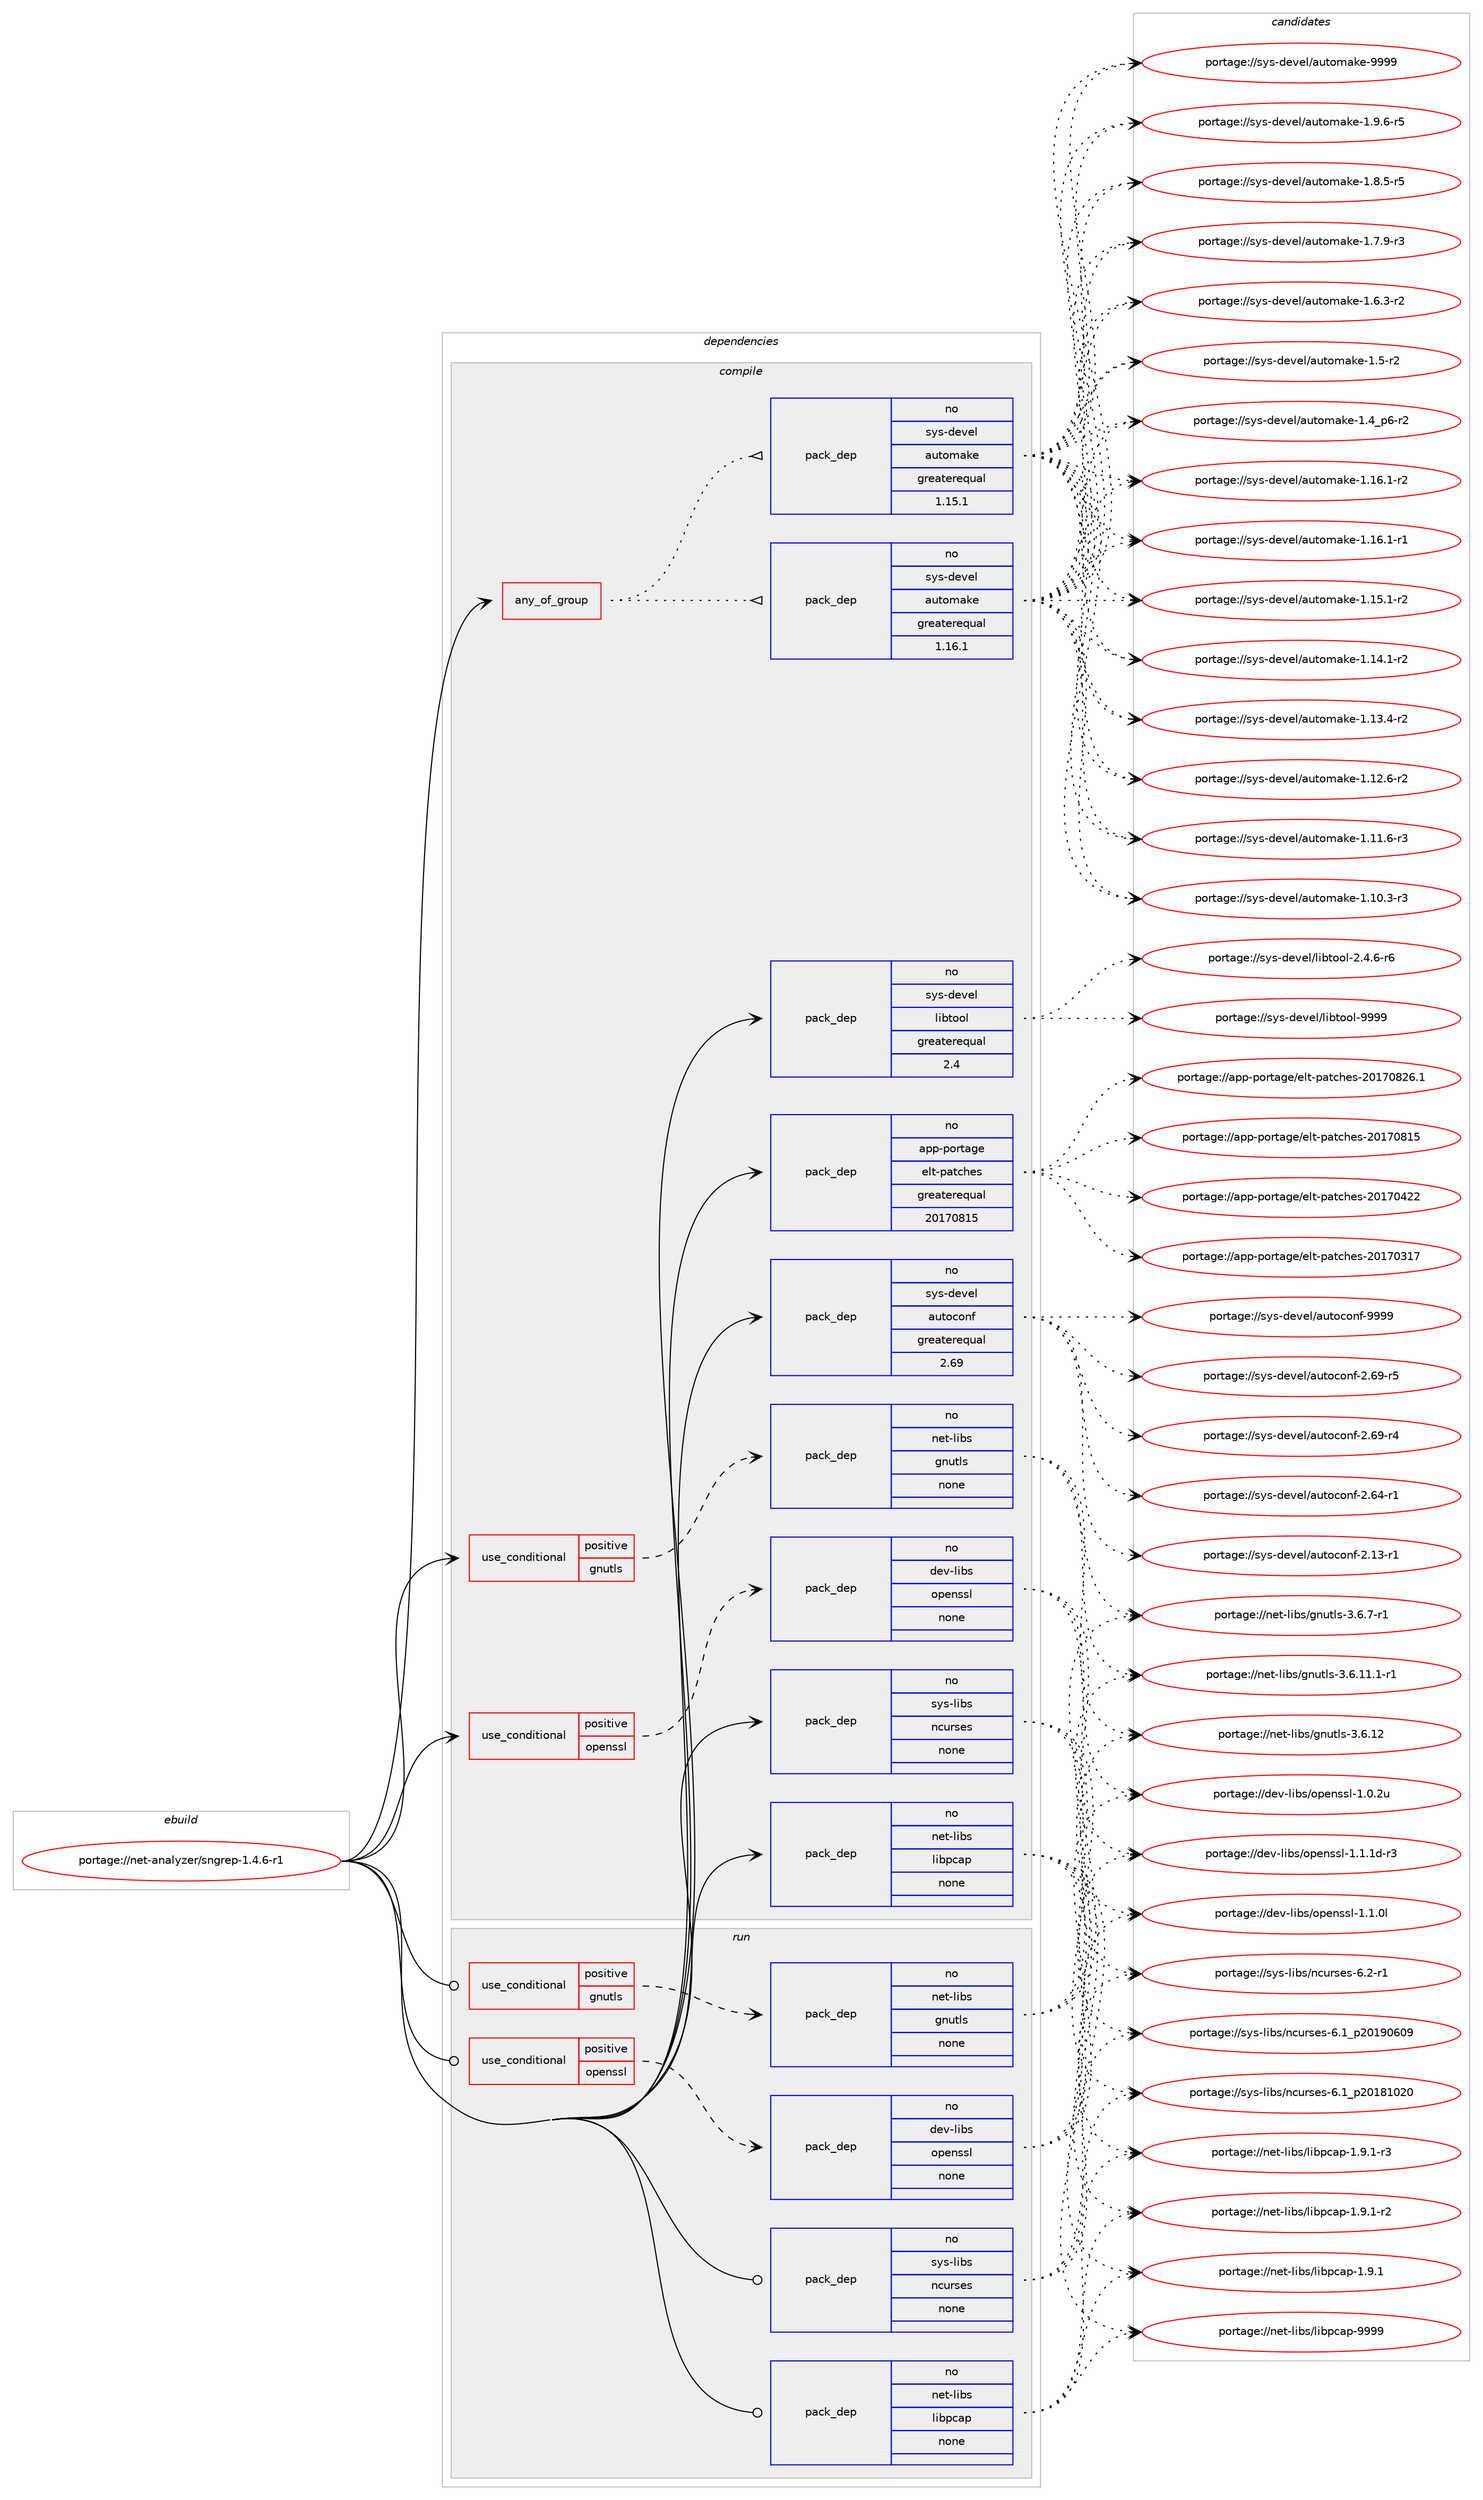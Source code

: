 digraph prolog {

# *************
# Graph options
# *************

newrank=true;
concentrate=true;
compound=true;
graph [rankdir=LR,fontname=Helvetica,fontsize=10,ranksep=1.5];#, ranksep=2.5, nodesep=0.2];
edge  [arrowhead=vee];
node  [fontname=Helvetica,fontsize=10];

# **********
# The ebuild
# **********

subgraph cluster_leftcol {
color=gray;
rank=same;
label=<<i>ebuild</i>>;
id [label="portage://net-analyzer/sngrep-1.4.6-r1", color=red, width=4, href="../net-analyzer/sngrep-1.4.6-r1.svg"];
}

# ****************
# The dependencies
# ****************

subgraph cluster_midcol {
color=gray;
label=<<i>dependencies</i>>;
subgraph cluster_compile {
fillcolor="#eeeeee";
style=filled;
label=<<i>compile</i>>;
subgraph any1582 {
dependency88694 [label=<<TABLE BORDER="0" CELLBORDER="1" CELLSPACING="0" CELLPADDING="4"><TR><TD CELLPADDING="10">any_of_group</TD></TR></TABLE>>, shape=none, color=red];subgraph pack67820 {
dependency88695 [label=<<TABLE BORDER="0" CELLBORDER="1" CELLSPACING="0" CELLPADDING="4" WIDTH="220"><TR><TD ROWSPAN="6" CELLPADDING="30">pack_dep</TD></TR><TR><TD WIDTH="110">no</TD></TR><TR><TD>sys-devel</TD></TR><TR><TD>automake</TD></TR><TR><TD>greaterequal</TD></TR><TR><TD>1.16.1</TD></TR></TABLE>>, shape=none, color=blue];
}
dependency88694:e -> dependency88695:w [weight=20,style="dotted",arrowhead="oinv"];
subgraph pack67821 {
dependency88696 [label=<<TABLE BORDER="0" CELLBORDER="1" CELLSPACING="0" CELLPADDING="4" WIDTH="220"><TR><TD ROWSPAN="6" CELLPADDING="30">pack_dep</TD></TR><TR><TD WIDTH="110">no</TD></TR><TR><TD>sys-devel</TD></TR><TR><TD>automake</TD></TR><TR><TD>greaterequal</TD></TR><TR><TD>1.15.1</TD></TR></TABLE>>, shape=none, color=blue];
}
dependency88694:e -> dependency88696:w [weight=20,style="dotted",arrowhead="oinv"];
}
id:e -> dependency88694:w [weight=20,style="solid",arrowhead="vee"];
subgraph cond19216 {
dependency88697 [label=<<TABLE BORDER="0" CELLBORDER="1" CELLSPACING="0" CELLPADDING="4"><TR><TD ROWSPAN="3" CELLPADDING="10">use_conditional</TD></TR><TR><TD>positive</TD></TR><TR><TD>gnutls</TD></TR></TABLE>>, shape=none, color=red];
subgraph pack67822 {
dependency88698 [label=<<TABLE BORDER="0" CELLBORDER="1" CELLSPACING="0" CELLPADDING="4" WIDTH="220"><TR><TD ROWSPAN="6" CELLPADDING="30">pack_dep</TD></TR><TR><TD WIDTH="110">no</TD></TR><TR><TD>net-libs</TD></TR><TR><TD>gnutls</TD></TR><TR><TD>none</TD></TR><TR><TD></TD></TR></TABLE>>, shape=none, color=blue];
}
dependency88697:e -> dependency88698:w [weight=20,style="dashed",arrowhead="vee"];
}
id:e -> dependency88697:w [weight=20,style="solid",arrowhead="vee"];
subgraph cond19217 {
dependency88699 [label=<<TABLE BORDER="0" CELLBORDER="1" CELLSPACING="0" CELLPADDING="4"><TR><TD ROWSPAN="3" CELLPADDING="10">use_conditional</TD></TR><TR><TD>positive</TD></TR><TR><TD>openssl</TD></TR></TABLE>>, shape=none, color=red];
subgraph pack67823 {
dependency88700 [label=<<TABLE BORDER="0" CELLBORDER="1" CELLSPACING="0" CELLPADDING="4" WIDTH="220"><TR><TD ROWSPAN="6" CELLPADDING="30">pack_dep</TD></TR><TR><TD WIDTH="110">no</TD></TR><TR><TD>dev-libs</TD></TR><TR><TD>openssl</TD></TR><TR><TD>none</TD></TR><TR><TD></TD></TR></TABLE>>, shape=none, color=blue];
}
dependency88699:e -> dependency88700:w [weight=20,style="dashed",arrowhead="vee"];
}
id:e -> dependency88699:w [weight=20,style="solid",arrowhead="vee"];
subgraph pack67824 {
dependency88701 [label=<<TABLE BORDER="0" CELLBORDER="1" CELLSPACING="0" CELLPADDING="4" WIDTH="220"><TR><TD ROWSPAN="6" CELLPADDING="30">pack_dep</TD></TR><TR><TD WIDTH="110">no</TD></TR><TR><TD>app-portage</TD></TR><TR><TD>elt-patches</TD></TR><TR><TD>greaterequal</TD></TR><TR><TD>20170815</TD></TR></TABLE>>, shape=none, color=blue];
}
id:e -> dependency88701:w [weight=20,style="solid",arrowhead="vee"];
subgraph pack67825 {
dependency88702 [label=<<TABLE BORDER="0" CELLBORDER="1" CELLSPACING="0" CELLPADDING="4" WIDTH="220"><TR><TD ROWSPAN="6" CELLPADDING="30">pack_dep</TD></TR><TR><TD WIDTH="110">no</TD></TR><TR><TD>net-libs</TD></TR><TR><TD>libpcap</TD></TR><TR><TD>none</TD></TR><TR><TD></TD></TR></TABLE>>, shape=none, color=blue];
}
id:e -> dependency88702:w [weight=20,style="solid",arrowhead="vee"];
subgraph pack67826 {
dependency88703 [label=<<TABLE BORDER="0" CELLBORDER="1" CELLSPACING="0" CELLPADDING="4" WIDTH="220"><TR><TD ROWSPAN="6" CELLPADDING="30">pack_dep</TD></TR><TR><TD WIDTH="110">no</TD></TR><TR><TD>sys-devel</TD></TR><TR><TD>autoconf</TD></TR><TR><TD>greaterequal</TD></TR><TR><TD>2.69</TD></TR></TABLE>>, shape=none, color=blue];
}
id:e -> dependency88703:w [weight=20,style="solid",arrowhead="vee"];
subgraph pack67827 {
dependency88704 [label=<<TABLE BORDER="0" CELLBORDER="1" CELLSPACING="0" CELLPADDING="4" WIDTH="220"><TR><TD ROWSPAN="6" CELLPADDING="30">pack_dep</TD></TR><TR><TD WIDTH="110">no</TD></TR><TR><TD>sys-devel</TD></TR><TR><TD>libtool</TD></TR><TR><TD>greaterequal</TD></TR><TR><TD>2.4</TD></TR></TABLE>>, shape=none, color=blue];
}
id:e -> dependency88704:w [weight=20,style="solid",arrowhead="vee"];
subgraph pack67828 {
dependency88705 [label=<<TABLE BORDER="0" CELLBORDER="1" CELLSPACING="0" CELLPADDING="4" WIDTH="220"><TR><TD ROWSPAN="6" CELLPADDING="30">pack_dep</TD></TR><TR><TD WIDTH="110">no</TD></TR><TR><TD>sys-libs</TD></TR><TR><TD>ncurses</TD></TR><TR><TD>none</TD></TR><TR><TD></TD></TR></TABLE>>, shape=none, color=blue];
}
id:e -> dependency88705:w [weight=20,style="solid",arrowhead="vee"];
}
subgraph cluster_compileandrun {
fillcolor="#eeeeee";
style=filled;
label=<<i>compile and run</i>>;
}
subgraph cluster_run {
fillcolor="#eeeeee";
style=filled;
label=<<i>run</i>>;
subgraph cond19218 {
dependency88706 [label=<<TABLE BORDER="0" CELLBORDER="1" CELLSPACING="0" CELLPADDING="4"><TR><TD ROWSPAN="3" CELLPADDING="10">use_conditional</TD></TR><TR><TD>positive</TD></TR><TR><TD>gnutls</TD></TR></TABLE>>, shape=none, color=red];
subgraph pack67829 {
dependency88707 [label=<<TABLE BORDER="0" CELLBORDER="1" CELLSPACING="0" CELLPADDING="4" WIDTH="220"><TR><TD ROWSPAN="6" CELLPADDING="30">pack_dep</TD></TR><TR><TD WIDTH="110">no</TD></TR><TR><TD>net-libs</TD></TR><TR><TD>gnutls</TD></TR><TR><TD>none</TD></TR><TR><TD></TD></TR></TABLE>>, shape=none, color=blue];
}
dependency88706:e -> dependency88707:w [weight=20,style="dashed",arrowhead="vee"];
}
id:e -> dependency88706:w [weight=20,style="solid",arrowhead="odot"];
subgraph cond19219 {
dependency88708 [label=<<TABLE BORDER="0" CELLBORDER="1" CELLSPACING="0" CELLPADDING="4"><TR><TD ROWSPAN="3" CELLPADDING="10">use_conditional</TD></TR><TR><TD>positive</TD></TR><TR><TD>openssl</TD></TR></TABLE>>, shape=none, color=red];
subgraph pack67830 {
dependency88709 [label=<<TABLE BORDER="0" CELLBORDER="1" CELLSPACING="0" CELLPADDING="4" WIDTH="220"><TR><TD ROWSPAN="6" CELLPADDING="30">pack_dep</TD></TR><TR><TD WIDTH="110">no</TD></TR><TR><TD>dev-libs</TD></TR><TR><TD>openssl</TD></TR><TR><TD>none</TD></TR><TR><TD></TD></TR></TABLE>>, shape=none, color=blue];
}
dependency88708:e -> dependency88709:w [weight=20,style="dashed",arrowhead="vee"];
}
id:e -> dependency88708:w [weight=20,style="solid",arrowhead="odot"];
subgraph pack67831 {
dependency88710 [label=<<TABLE BORDER="0" CELLBORDER="1" CELLSPACING="0" CELLPADDING="4" WIDTH="220"><TR><TD ROWSPAN="6" CELLPADDING="30">pack_dep</TD></TR><TR><TD WIDTH="110">no</TD></TR><TR><TD>net-libs</TD></TR><TR><TD>libpcap</TD></TR><TR><TD>none</TD></TR><TR><TD></TD></TR></TABLE>>, shape=none, color=blue];
}
id:e -> dependency88710:w [weight=20,style="solid",arrowhead="odot"];
subgraph pack67832 {
dependency88711 [label=<<TABLE BORDER="0" CELLBORDER="1" CELLSPACING="0" CELLPADDING="4" WIDTH="220"><TR><TD ROWSPAN="6" CELLPADDING="30">pack_dep</TD></TR><TR><TD WIDTH="110">no</TD></TR><TR><TD>sys-libs</TD></TR><TR><TD>ncurses</TD></TR><TR><TD>none</TD></TR><TR><TD></TD></TR></TABLE>>, shape=none, color=blue];
}
id:e -> dependency88711:w [weight=20,style="solid",arrowhead="odot"];
}
}

# **************
# The candidates
# **************

subgraph cluster_choices {
rank=same;
color=gray;
label=<<i>candidates</i>>;

subgraph choice67820 {
color=black;
nodesep=1;
choice115121115451001011181011084797117116111109971071014557575757 [label="portage://sys-devel/automake-9999", color=red, width=4,href="../sys-devel/automake-9999.svg"];
choice115121115451001011181011084797117116111109971071014549465746544511453 [label="portage://sys-devel/automake-1.9.6-r5", color=red, width=4,href="../sys-devel/automake-1.9.6-r5.svg"];
choice115121115451001011181011084797117116111109971071014549465646534511453 [label="portage://sys-devel/automake-1.8.5-r5", color=red, width=4,href="../sys-devel/automake-1.8.5-r5.svg"];
choice115121115451001011181011084797117116111109971071014549465546574511451 [label="portage://sys-devel/automake-1.7.9-r3", color=red, width=4,href="../sys-devel/automake-1.7.9-r3.svg"];
choice115121115451001011181011084797117116111109971071014549465446514511450 [label="portage://sys-devel/automake-1.6.3-r2", color=red, width=4,href="../sys-devel/automake-1.6.3-r2.svg"];
choice11512111545100101118101108479711711611110997107101454946534511450 [label="portage://sys-devel/automake-1.5-r2", color=red, width=4,href="../sys-devel/automake-1.5-r2.svg"];
choice115121115451001011181011084797117116111109971071014549465295112544511450 [label="portage://sys-devel/automake-1.4_p6-r2", color=red, width=4,href="../sys-devel/automake-1.4_p6-r2.svg"];
choice11512111545100101118101108479711711611110997107101454946495446494511450 [label="portage://sys-devel/automake-1.16.1-r2", color=red, width=4,href="../sys-devel/automake-1.16.1-r2.svg"];
choice11512111545100101118101108479711711611110997107101454946495446494511449 [label="portage://sys-devel/automake-1.16.1-r1", color=red, width=4,href="../sys-devel/automake-1.16.1-r1.svg"];
choice11512111545100101118101108479711711611110997107101454946495346494511450 [label="portage://sys-devel/automake-1.15.1-r2", color=red, width=4,href="../sys-devel/automake-1.15.1-r2.svg"];
choice11512111545100101118101108479711711611110997107101454946495246494511450 [label="portage://sys-devel/automake-1.14.1-r2", color=red, width=4,href="../sys-devel/automake-1.14.1-r2.svg"];
choice11512111545100101118101108479711711611110997107101454946495146524511450 [label="portage://sys-devel/automake-1.13.4-r2", color=red, width=4,href="../sys-devel/automake-1.13.4-r2.svg"];
choice11512111545100101118101108479711711611110997107101454946495046544511450 [label="portage://sys-devel/automake-1.12.6-r2", color=red, width=4,href="../sys-devel/automake-1.12.6-r2.svg"];
choice11512111545100101118101108479711711611110997107101454946494946544511451 [label="portage://sys-devel/automake-1.11.6-r3", color=red, width=4,href="../sys-devel/automake-1.11.6-r3.svg"];
choice11512111545100101118101108479711711611110997107101454946494846514511451 [label="portage://sys-devel/automake-1.10.3-r3", color=red, width=4,href="../sys-devel/automake-1.10.3-r3.svg"];
dependency88695:e -> choice115121115451001011181011084797117116111109971071014557575757:w [style=dotted,weight="100"];
dependency88695:e -> choice115121115451001011181011084797117116111109971071014549465746544511453:w [style=dotted,weight="100"];
dependency88695:e -> choice115121115451001011181011084797117116111109971071014549465646534511453:w [style=dotted,weight="100"];
dependency88695:e -> choice115121115451001011181011084797117116111109971071014549465546574511451:w [style=dotted,weight="100"];
dependency88695:e -> choice115121115451001011181011084797117116111109971071014549465446514511450:w [style=dotted,weight="100"];
dependency88695:e -> choice11512111545100101118101108479711711611110997107101454946534511450:w [style=dotted,weight="100"];
dependency88695:e -> choice115121115451001011181011084797117116111109971071014549465295112544511450:w [style=dotted,weight="100"];
dependency88695:e -> choice11512111545100101118101108479711711611110997107101454946495446494511450:w [style=dotted,weight="100"];
dependency88695:e -> choice11512111545100101118101108479711711611110997107101454946495446494511449:w [style=dotted,weight="100"];
dependency88695:e -> choice11512111545100101118101108479711711611110997107101454946495346494511450:w [style=dotted,weight="100"];
dependency88695:e -> choice11512111545100101118101108479711711611110997107101454946495246494511450:w [style=dotted,weight="100"];
dependency88695:e -> choice11512111545100101118101108479711711611110997107101454946495146524511450:w [style=dotted,weight="100"];
dependency88695:e -> choice11512111545100101118101108479711711611110997107101454946495046544511450:w [style=dotted,weight="100"];
dependency88695:e -> choice11512111545100101118101108479711711611110997107101454946494946544511451:w [style=dotted,weight="100"];
dependency88695:e -> choice11512111545100101118101108479711711611110997107101454946494846514511451:w [style=dotted,weight="100"];
}
subgraph choice67821 {
color=black;
nodesep=1;
choice115121115451001011181011084797117116111109971071014557575757 [label="portage://sys-devel/automake-9999", color=red, width=4,href="../sys-devel/automake-9999.svg"];
choice115121115451001011181011084797117116111109971071014549465746544511453 [label="portage://sys-devel/automake-1.9.6-r5", color=red, width=4,href="../sys-devel/automake-1.9.6-r5.svg"];
choice115121115451001011181011084797117116111109971071014549465646534511453 [label="portage://sys-devel/automake-1.8.5-r5", color=red, width=4,href="../sys-devel/automake-1.8.5-r5.svg"];
choice115121115451001011181011084797117116111109971071014549465546574511451 [label="portage://sys-devel/automake-1.7.9-r3", color=red, width=4,href="../sys-devel/automake-1.7.9-r3.svg"];
choice115121115451001011181011084797117116111109971071014549465446514511450 [label="portage://sys-devel/automake-1.6.3-r2", color=red, width=4,href="../sys-devel/automake-1.6.3-r2.svg"];
choice11512111545100101118101108479711711611110997107101454946534511450 [label="portage://sys-devel/automake-1.5-r2", color=red, width=4,href="../sys-devel/automake-1.5-r2.svg"];
choice115121115451001011181011084797117116111109971071014549465295112544511450 [label="portage://sys-devel/automake-1.4_p6-r2", color=red, width=4,href="../sys-devel/automake-1.4_p6-r2.svg"];
choice11512111545100101118101108479711711611110997107101454946495446494511450 [label="portage://sys-devel/automake-1.16.1-r2", color=red, width=4,href="../sys-devel/automake-1.16.1-r2.svg"];
choice11512111545100101118101108479711711611110997107101454946495446494511449 [label="portage://sys-devel/automake-1.16.1-r1", color=red, width=4,href="../sys-devel/automake-1.16.1-r1.svg"];
choice11512111545100101118101108479711711611110997107101454946495346494511450 [label="portage://sys-devel/automake-1.15.1-r2", color=red, width=4,href="../sys-devel/automake-1.15.1-r2.svg"];
choice11512111545100101118101108479711711611110997107101454946495246494511450 [label="portage://sys-devel/automake-1.14.1-r2", color=red, width=4,href="../sys-devel/automake-1.14.1-r2.svg"];
choice11512111545100101118101108479711711611110997107101454946495146524511450 [label="portage://sys-devel/automake-1.13.4-r2", color=red, width=4,href="../sys-devel/automake-1.13.4-r2.svg"];
choice11512111545100101118101108479711711611110997107101454946495046544511450 [label="portage://sys-devel/automake-1.12.6-r2", color=red, width=4,href="../sys-devel/automake-1.12.6-r2.svg"];
choice11512111545100101118101108479711711611110997107101454946494946544511451 [label="portage://sys-devel/automake-1.11.6-r3", color=red, width=4,href="../sys-devel/automake-1.11.6-r3.svg"];
choice11512111545100101118101108479711711611110997107101454946494846514511451 [label="portage://sys-devel/automake-1.10.3-r3", color=red, width=4,href="../sys-devel/automake-1.10.3-r3.svg"];
dependency88696:e -> choice115121115451001011181011084797117116111109971071014557575757:w [style=dotted,weight="100"];
dependency88696:e -> choice115121115451001011181011084797117116111109971071014549465746544511453:w [style=dotted,weight="100"];
dependency88696:e -> choice115121115451001011181011084797117116111109971071014549465646534511453:w [style=dotted,weight="100"];
dependency88696:e -> choice115121115451001011181011084797117116111109971071014549465546574511451:w [style=dotted,weight="100"];
dependency88696:e -> choice115121115451001011181011084797117116111109971071014549465446514511450:w [style=dotted,weight="100"];
dependency88696:e -> choice11512111545100101118101108479711711611110997107101454946534511450:w [style=dotted,weight="100"];
dependency88696:e -> choice115121115451001011181011084797117116111109971071014549465295112544511450:w [style=dotted,weight="100"];
dependency88696:e -> choice11512111545100101118101108479711711611110997107101454946495446494511450:w [style=dotted,weight="100"];
dependency88696:e -> choice11512111545100101118101108479711711611110997107101454946495446494511449:w [style=dotted,weight="100"];
dependency88696:e -> choice11512111545100101118101108479711711611110997107101454946495346494511450:w [style=dotted,weight="100"];
dependency88696:e -> choice11512111545100101118101108479711711611110997107101454946495246494511450:w [style=dotted,weight="100"];
dependency88696:e -> choice11512111545100101118101108479711711611110997107101454946495146524511450:w [style=dotted,weight="100"];
dependency88696:e -> choice11512111545100101118101108479711711611110997107101454946495046544511450:w [style=dotted,weight="100"];
dependency88696:e -> choice11512111545100101118101108479711711611110997107101454946494946544511451:w [style=dotted,weight="100"];
dependency88696:e -> choice11512111545100101118101108479711711611110997107101454946494846514511451:w [style=dotted,weight="100"];
}
subgraph choice67822 {
color=black;
nodesep=1;
choice1101011164510810598115471031101171161081154551465446554511449 [label="portage://net-libs/gnutls-3.6.7-r1", color=red, width=4,href="../net-libs/gnutls-3.6.7-r1.svg"];
choice11010111645108105981154710311011711610811545514654464950 [label="portage://net-libs/gnutls-3.6.12", color=red, width=4,href="../net-libs/gnutls-3.6.12.svg"];
choice1101011164510810598115471031101171161081154551465446494946494511449 [label="portage://net-libs/gnutls-3.6.11.1-r1", color=red, width=4,href="../net-libs/gnutls-3.6.11.1-r1.svg"];
dependency88698:e -> choice1101011164510810598115471031101171161081154551465446554511449:w [style=dotted,weight="100"];
dependency88698:e -> choice11010111645108105981154710311011711610811545514654464950:w [style=dotted,weight="100"];
dependency88698:e -> choice1101011164510810598115471031101171161081154551465446494946494511449:w [style=dotted,weight="100"];
}
subgraph choice67823 {
color=black;
nodesep=1;
choice1001011184510810598115471111121011101151151084549464946491004511451 [label="portage://dev-libs/openssl-1.1.1d-r3", color=red, width=4,href="../dev-libs/openssl-1.1.1d-r3.svg"];
choice100101118451081059811547111112101110115115108454946494648108 [label="portage://dev-libs/openssl-1.1.0l", color=red, width=4,href="../dev-libs/openssl-1.1.0l.svg"];
choice100101118451081059811547111112101110115115108454946484650117 [label="portage://dev-libs/openssl-1.0.2u", color=red, width=4,href="../dev-libs/openssl-1.0.2u.svg"];
dependency88700:e -> choice1001011184510810598115471111121011101151151084549464946491004511451:w [style=dotted,weight="100"];
dependency88700:e -> choice100101118451081059811547111112101110115115108454946494648108:w [style=dotted,weight="100"];
dependency88700:e -> choice100101118451081059811547111112101110115115108454946484650117:w [style=dotted,weight="100"];
}
subgraph choice67824 {
color=black;
nodesep=1;
choice971121124511211111411697103101471011081164511297116991041011154550484955485650544649 [label="portage://app-portage/elt-patches-20170826.1", color=red, width=4,href="../app-portage/elt-patches-20170826.1.svg"];
choice97112112451121111141169710310147101108116451129711699104101115455048495548564953 [label="portage://app-portage/elt-patches-20170815", color=red, width=4,href="../app-portage/elt-patches-20170815.svg"];
choice97112112451121111141169710310147101108116451129711699104101115455048495548525050 [label="portage://app-portage/elt-patches-20170422", color=red, width=4,href="../app-portage/elt-patches-20170422.svg"];
choice97112112451121111141169710310147101108116451129711699104101115455048495548514955 [label="portage://app-portage/elt-patches-20170317", color=red, width=4,href="../app-portage/elt-patches-20170317.svg"];
dependency88701:e -> choice971121124511211111411697103101471011081164511297116991041011154550484955485650544649:w [style=dotted,weight="100"];
dependency88701:e -> choice97112112451121111141169710310147101108116451129711699104101115455048495548564953:w [style=dotted,weight="100"];
dependency88701:e -> choice97112112451121111141169710310147101108116451129711699104101115455048495548525050:w [style=dotted,weight="100"];
dependency88701:e -> choice97112112451121111141169710310147101108116451129711699104101115455048495548514955:w [style=dotted,weight="100"];
}
subgraph choice67825 {
color=black;
nodesep=1;
choice1101011164510810598115471081059811299971124557575757 [label="portage://net-libs/libpcap-9999", color=red, width=4,href="../net-libs/libpcap-9999.svg"];
choice1101011164510810598115471081059811299971124549465746494511451 [label="portage://net-libs/libpcap-1.9.1-r3", color=red, width=4,href="../net-libs/libpcap-1.9.1-r3.svg"];
choice1101011164510810598115471081059811299971124549465746494511450 [label="portage://net-libs/libpcap-1.9.1-r2", color=red, width=4,href="../net-libs/libpcap-1.9.1-r2.svg"];
choice110101116451081059811547108105981129997112454946574649 [label="portage://net-libs/libpcap-1.9.1", color=red, width=4,href="../net-libs/libpcap-1.9.1.svg"];
dependency88702:e -> choice1101011164510810598115471081059811299971124557575757:w [style=dotted,weight="100"];
dependency88702:e -> choice1101011164510810598115471081059811299971124549465746494511451:w [style=dotted,weight="100"];
dependency88702:e -> choice1101011164510810598115471081059811299971124549465746494511450:w [style=dotted,weight="100"];
dependency88702:e -> choice110101116451081059811547108105981129997112454946574649:w [style=dotted,weight="100"];
}
subgraph choice67826 {
color=black;
nodesep=1;
choice115121115451001011181011084797117116111991111101024557575757 [label="portage://sys-devel/autoconf-9999", color=red, width=4,href="../sys-devel/autoconf-9999.svg"];
choice1151211154510010111810110847971171161119911111010245504654574511453 [label="portage://sys-devel/autoconf-2.69-r5", color=red, width=4,href="../sys-devel/autoconf-2.69-r5.svg"];
choice1151211154510010111810110847971171161119911111010245504654574511452 [label="portage://sys-devel/autoconf-2.69-r4", color=red, width=4,href="../sys-devel/autoconf-2.69-r4.svg"];
choice1151211154510010111810110847971171161119911111010245504654524511449 [label="portage://sys-devel/autoconf-2.64-r1", color=red, width=4,href="../sys-devel/autoconf-2.64-r1.svg"];
choice1151211154510010111810110847971171161119911111010245504649514511449 [label="portage://sys-devel/autoconf-2.13-r1", color=red, width=4,href="../sys-devel/autoconf-2.13-r1.svg"];
dependency88703:e -> choice115121115451001011181011084797117116111991111101024557575757:w [style=dotted,weight="100"];
dependency88703:e -> choice1151211154510010111810110847971171161119911111010245504654574511453:w [style=dotted,weight="100"];
dependency88703:e -> choice1151211154510010111810110847971171161119911111010245504654574511452:w [style=dotted,weight="100"];
dependency88703:e -> choice1151211154510010111810110847971171161119911111010245504654524511449:w [style=dotted,weight="100"];
dependency88703:e -> choice1151211154510010111810110847971171161119911111010245504649514511449:w [style=dotted,weight="100"];
}
subgraph choice67827 {
color=black;
nodesep=1;
choice1151211154510010111810110847108105981161111111084557575757 [label="portage://sys-devel/libtool-9999", color=red, width=4,href="../sys-devel/libtool-9999.svg"];
choice1151211154510010111810110847108105981161111111084550465246544511454 [label="portage://sys-devel/libtool-2.4.6-r6", color=red, width=4,href="../sys-devel/libtool-2.4.6-r6.svg"];
dependency88704:e -> choice1151211154510010111810110847108105981161111111084557575757:w [style=dotted,weight="100"];
dependency88704:e -> choice1151211154510010111810110847108105981161111111084550465246544511454:w [style=dotted,weight="100"];
}
subgraph choice67828 {
color=black;
nodesep=1;
choice11512111545108105981154711099117114115101115455446504511449 [label="portage://sys-libs/ncurses-6.2-r1", color=red, width=4,href="../sys-libs/ncurses-6.2-r1.svg"];
choice1151211154510810598115471109911711411510111545544649951125048495748544857 [label="portage://sys-libs/ncurses-6.1_p20190609", color=red, width=4,href="../sys-libs/ncurses-6.1_p20190609.svg"];
choice1151211154510810598115471109911711411510111545544649951125048495649485048 [label="portage://sys-libs/ncurses-6.1_p20181020", color=red, width=4,href="../sys-libs/ncurses-6.1_p20181020.svg"];
dependency88705:e -> choice11512111545108105981154711099117114115101115455446504511449:w [style=dotted,weight="100"];
dependency88705:e -> choice1151211154510810598115471109911711411510111545544649951125048495748544857:w [style=dotted,weight="100"];
dependency88705:e -> choice1151211154510810598115471109911711411510111545544649951125048495649485048:w [style=dotted,weight="100"];
}
subgraph choice67829 {
color=black;
nodesep=1;
choice1101011164510810598115471031101171161081154551465446554511449 [label="portage://net-libs/gnutls-3.6.7-r1", color=red, width=4,href="../net-libs/gnutls-3.6.7-r1.svg"];
choice11010111645108105981154710311011711610811545514654464950 [label="portage://net-libs/gnutls-3.6.12", color=red, width=4,href="../net-libs/gnutls-3.6.12.svg"];
choice1101011164510810598115471031101171161081154551465446494946494511449 [label="portage://net-libs/gnutls-3.6.11.1-r1", color=red, width=4,href="../net-libs/gnutls-3.6.11.1-r1.svg"];
dependency88707:e -> choice1101011164510810598115471031101171161081154551465446554511449:w [style=dotted,weight="100"];
dependency88707:e -> choice11010111645108105981154710311011711610811545514654464950:w [style=dotted,weight="100"];
dependency88707:e -> choice1101011164510810598115471031101171161081154551465446494946494511449:w [style=dotted,weight="100"];
}
subgraph choice67830 {
color=black;
nodesep=1;
choice1001011184510810598115471111121011101151151084549464946491004511451 [label="portage://dev-libs/openssl-1.1.1d-r3", color=red, width=4,href="../dev-libs/openssl-1.1.1d-r3.svg"];
choice100101118451081059811547111112101110115115108454946494648108 [label="portage://dev-libs/openssl-1.1.0l", color=red, width=4,href="../dev-libs/openssl-1.1.0l.svg"];
choice100101118451081059811547111112101110115115108454946484650117 [label="portage://dev-libs/openssl-1.0.2u", color=red, width=4,href="../dev-libs/openssl-1.0.2u.svg"];
dependency88709:e -> choice1001011184510810598115471111121011101151151084549464946491004511451:w [style=dotted,weight="100"];
dependency88709:e -> choice100101118451081059811547111112101110115115108454946494648108:w [style=dotted,weight="100"];
dependency88709:e -> choice100101118451081059811547111112101110115115108454946484650117:w [style=dotted,weight="100"];
}
subgraph choice67831 {
color=black;
nodesep=1;
choice1101011164510810598115471081059811299971124557575757 [label="portage://net-libs/libpcap-9999", color=red, width=4,href="../net-libs/libpcap-9999.svg"];
choice1101011164510810598115471081059811299971124549465746494511451 [label="portage://net-libs/libpcap-1.9.1-r3", color=red, width=4,href="../net-libs/libpcap-1.9.1-r3.svg"];
choice1101011164510810598115471081059811299971124549465746494511450 [label="portage://net-libs/libpcap-1.9.1-r2", color=red, width=4,href="../net-libs/libpcap-1.9.1-r2.svg"];
choice110101116451081059811547108105981129997112454946574649 [label="portage://net-libs/libpcap-1.9.1", color=red, width=4,href="../net-libs/libpcap-1.9.1.svg"];
dependency88710:e -> choice1101011164510810598115471081059811299971124557575757:w [style=dotted,weight="100"];
dependency88710:e -> choice1101011164510810598115471081059811299971124549465746494511451:w [style=dotted,weight="100"];
dependency88710:e -> choice1101011164510810598115471081059811299971124549465746494511450:w [style=dotted,weight="100"];
dependency88710:e -> choice110101116451081059811547108105981129997112454946574649:w [style=dotted,weight="100"];
}
subgraph choice67832 {
color=black;
nodesep=1;
choice11512111545108105981154711099117114115101115455446504511449 [label="portage://sys-libs/ncurses-6.2-r1", color=red, width=4,href="../sys-libs/ncurses-6.2-r1.svg"];
choice1151211154510810598115471109911711411510111545544649951125048495748544857 [label="portage://sys-libs/ncurses-6.1_p20190609", color=red, width=4,href="../sys-libs/ncurses-6.1_p20190609.svg"];
choice1151211154510810598115471109911711411510111545544649951125048495649485048 [label="portage://sys-libs/ncurses-6.1_p20181020", color=red, width=4,href="../sys-libs/ncurses-6.1_p20181020.svg"];
dependency88711:e -> choice11512111545108105981154711099117114115101115455446504511449:w [style=dotted,weight="100"];
dependency88711:e -> choice1151211154510810598115471109911711411510111545544649951125048495748544857:w [style=dotted,weight="100"];
dependency88711:e -> choice1151211154510810598115471109911711411510111545544649951125048495649485048:w [style=dotted,weight="100"];
}
}

}
